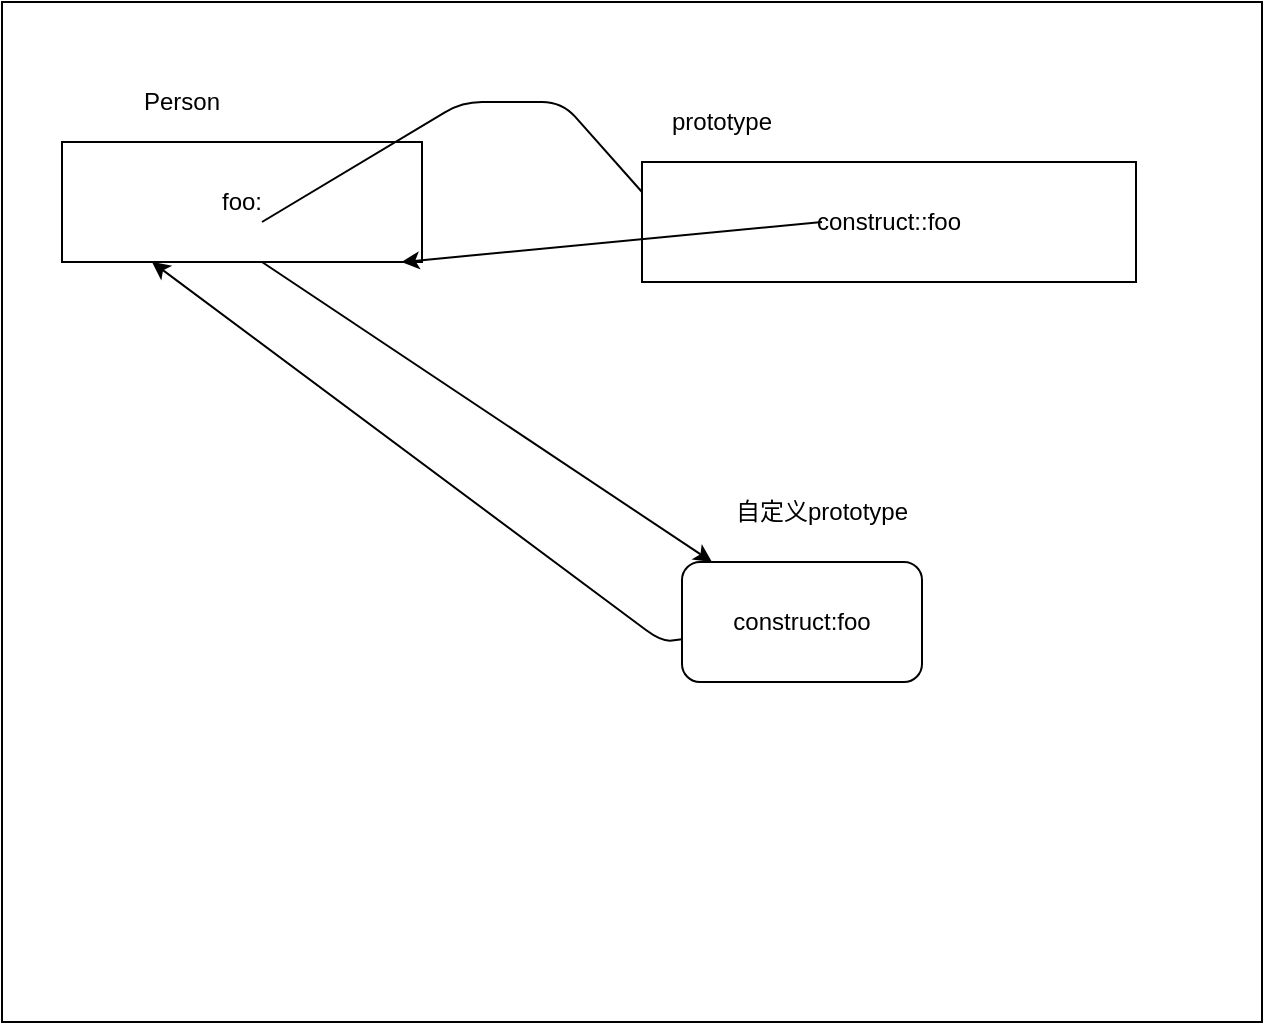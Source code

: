 <mxfile version="12.2.4" pages="1"><diagram id="ods4Xl-t4onFibng9TqM" name="Page-1"><mxGraphModel dx="676" dy="502" grid="1" gridSize="10" guides="1" tooltips="1" connect="1" arrows="1" fold="1" page="1" pageScale="1" pageWidth="827" pageHeight="1169" math="0" shadow="0"><root><mxCell id="0"/><mxCell id="1" parent="0"/><mxCell id="2" value="" style="rounded=0;whiteSpace=wrap;html=1;" parent="1" vertex="1"><mxGeometry width="630" height="510" as="geometry"/></mxCell><mxCell id="3" value="foo:" style="rounded=0;whiteSpace=wrap;html=1;" parent="1" vertex="1"><mxGeometry x="30" y="70" width="180" height="60" as="geometry"/></mxCell><mxCell id="4" value="construct::foo" style="rounded=0;whiteSpace=wrap;html=1;" parent="1" vertex="1"><mxGeometry x="320" y="80" width="247" height="60" as="geometry"/></mxCell><mxCell id="6" value="Person" style="text;html=1;strokeColor=none;fillColor=none;align=center;verticalAlign=middle;whiteSpace=wrap;rounded=0;" parent="1" vertex="1"><mxGeometry x="70" y="40" width="40" height="20" as="geometry"/></mxCell><mxCell id="8" value="" style="endArrow=none;html=1;entryX=0;entryY=0.25;entryDx=0;entryDy=0;" parent="1" target="4" edge="1"><mxGeometry width="50" height="50" relative="1" as="geometry"><mxPoint x="130" y="110" as="sourcePoint"/><mxPoint x="180" y="60" as="targetPoint"/><Array as="points"><mxPoint x="130" y="110"/><mxPoint x="230" y="50"/><mxPoint x="280" y="50"/></Array></mxGeometry></mxCell><mxCell id="9" value="prototype" style="text;html=1;strokeColor=none;fillColor=none;align=center;verticalAlign=middle;whiteSpace=wrap;rounded=0;" parent="1" vertex="1"><mxGeometry x="340" y="50" width="40" height="20" as="geometry"/></mxCell><mxCell id="10" value="construct:foo" style="rounded=1;whiteSpace=wrap;html=1;" parent="1" vertex="1"><mxGeometry x="340" y="280" width="120" height="60" as="geometry"/></mxCell><mxCell id="11" value="" style="endArrow=classic;html=1;entryX=0.317;entryY=0.255;entryDx=0;entryDy=0;entryPerimeter=0;" parent="1" target="2" edge="1"><mxGeometry width="50" height="50" relative="1" as="geometry"><mxPoint x="410" y="110" as="sourcePoint"/><mxPoint x="460" y="60" as="targetPoint"/></mxGeometry></mxCell><mxCell id="12" value="自定义prototype" style="text;html=1;strokeColor=none;fillColor=none;align=center;verticalAlign=middle;whiteSpace=wrap;rounded=0;" parent="1" vertex="1"><mxGeometry x="350" y="245" width="120" height="20" as="geometry"/></mxCell><mxCell id="13" value="" style="endArrow=classic;html=1;" parent="1" target="10" edge="1"><mxGeometry width="50" height="50" relative="1" as="geometry"><mxPoint x="130" y="130" as="sourcePoint"/><mxPoint x="180" y="80" as="targetPoint"/></mxGeometry></mxCell><mxCell id="14" value="" style="endArrow=classic;html=1;entryX=0.25;entryY=1;entryDx=0;entryDy=0;" parent="1" source="10" target="3" edge="1"><mxGeometry width="50" height="50" relative="1" as="geometry"><mxPoint x="310" y="340" as="sourcePoint"/><mxPoint x="360" y="290" as="targetPoint"/><Array as="points"><mxPoint x="330" y="320"/></Array></mxGeometry></mxCell></root></mxGraphModel></diagram></mxfile>